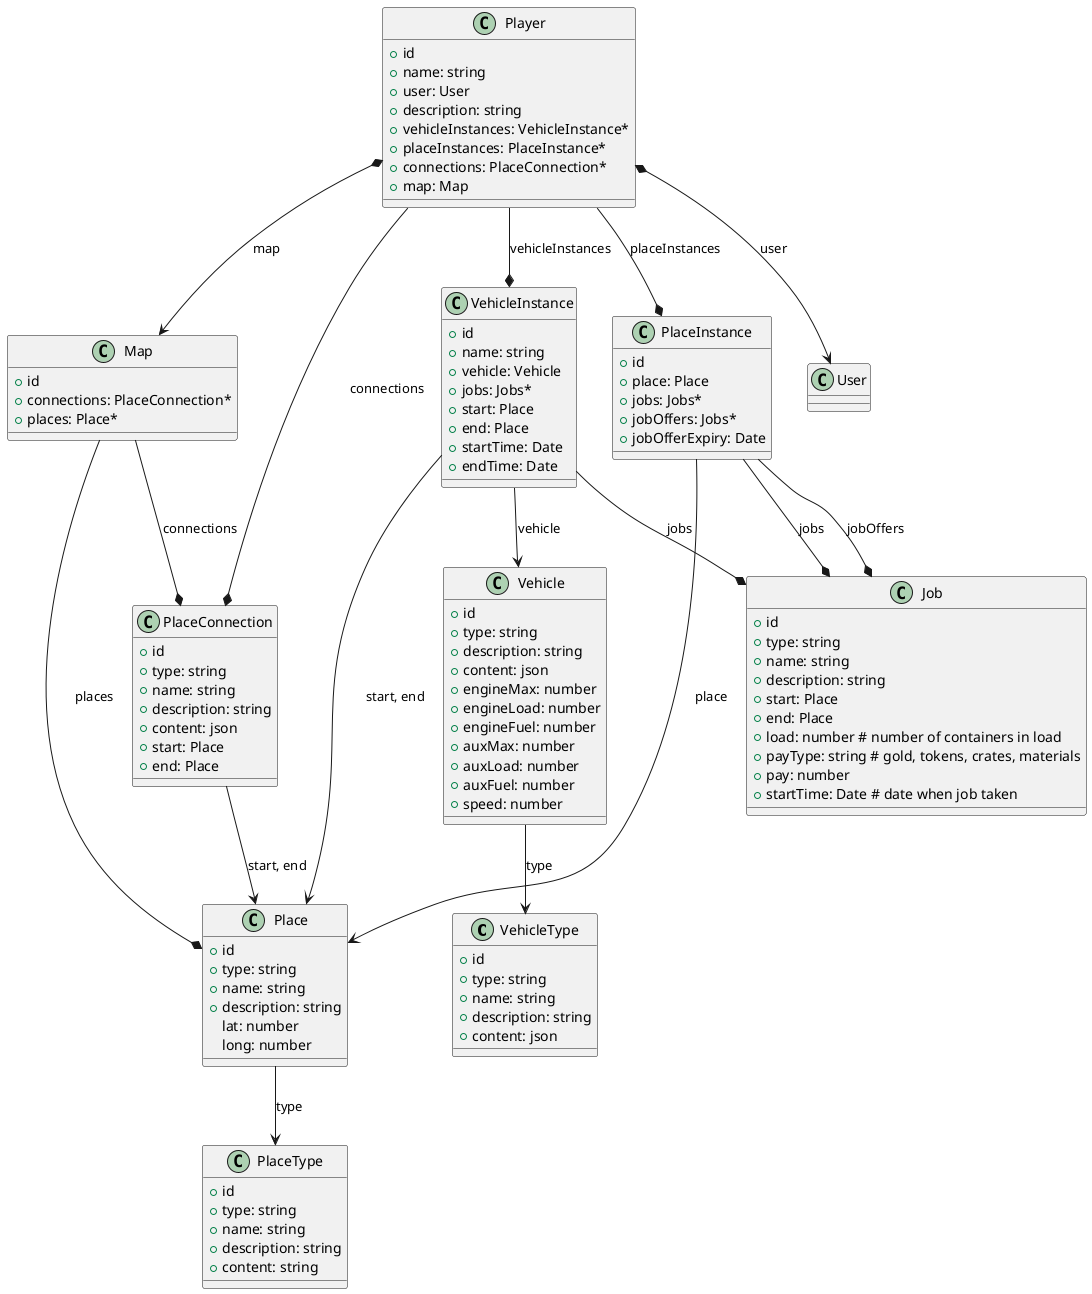 @startuml

class VehicleType {
    +id
    +type: string
    +name: string
    +description: string
    +content: json
}

class Vehicle {
    +id
    +type: string
    +description: string
    +content: json
    +engineMax: number
    +engineLoad: number
    +engineFuel: number
    +auxMax: number
    +auxLoad: number
    +auxFuel: number
    +speed: number
}

Vehicle --> VehicleType: type

class PlaceType {
    +id
    +type: string
    +name: string
    +description: string
    +content: string
}

class Place {
    +id
    +type: string
    +name: string
    +description: string
    lat: number
    long: number
}

Place --> PlaceType: type

class PlaceConnection {
    +id
    +type: string
    +name: string
    +description: string
    +content: json
    +start: Place
    +end: Place
}

PlaceConnection --> Place: start, end

class Job {
    +id
    +type: string
    +name: string
    +description: string
    +start: Place
    +end: Place
    +load: number # number of containers in load
    +payType: string # gold, tokens, crates, materials
    +pay: number
    +startTime: Date # date when job taken
}

class VehicleInstance {
    +id
    +name: string
    +vehicle: Vehicle
    +jobs: Jobs*
    +start: Place
    +end: Place
    +startTime: Date
    +endTime: Date
}

VehicleInstance --> Place: start, end
VehicleInstance --> Vehicle: vehicle
VehicleInstance --* Job: jobs

class PlaceInstance {
    +id
    +place: Place
    +jobs: Jobs*
    +jobOffers: Jobs*
    +jobOfferExpiry: Date
}

PlaceInstance --> Place: place
PlaceInstance --* Job: jobs
PlaceInstance --* Job: jobOffers

class Map {
    +id
    +connections: PlaceConnection*
    +places: Place*
}

Map --* PlaceConnection: connections
Map --* Place: places

class Player {
    +id
    +name: string
    +user: User
    +description: string
    +vehicleInstances: VehicleInstance*
    +placeInstances: PlaceInstance*
    +connections: PlaceConnection*
    +map: Map
}

Player *--> User: user
Player --* PlaceInstance: placeInstances
Player --* VehicleInstance: vehicleInstances
Player --* PlaceConnection: connections
Player *--> Map: map

@enduml
